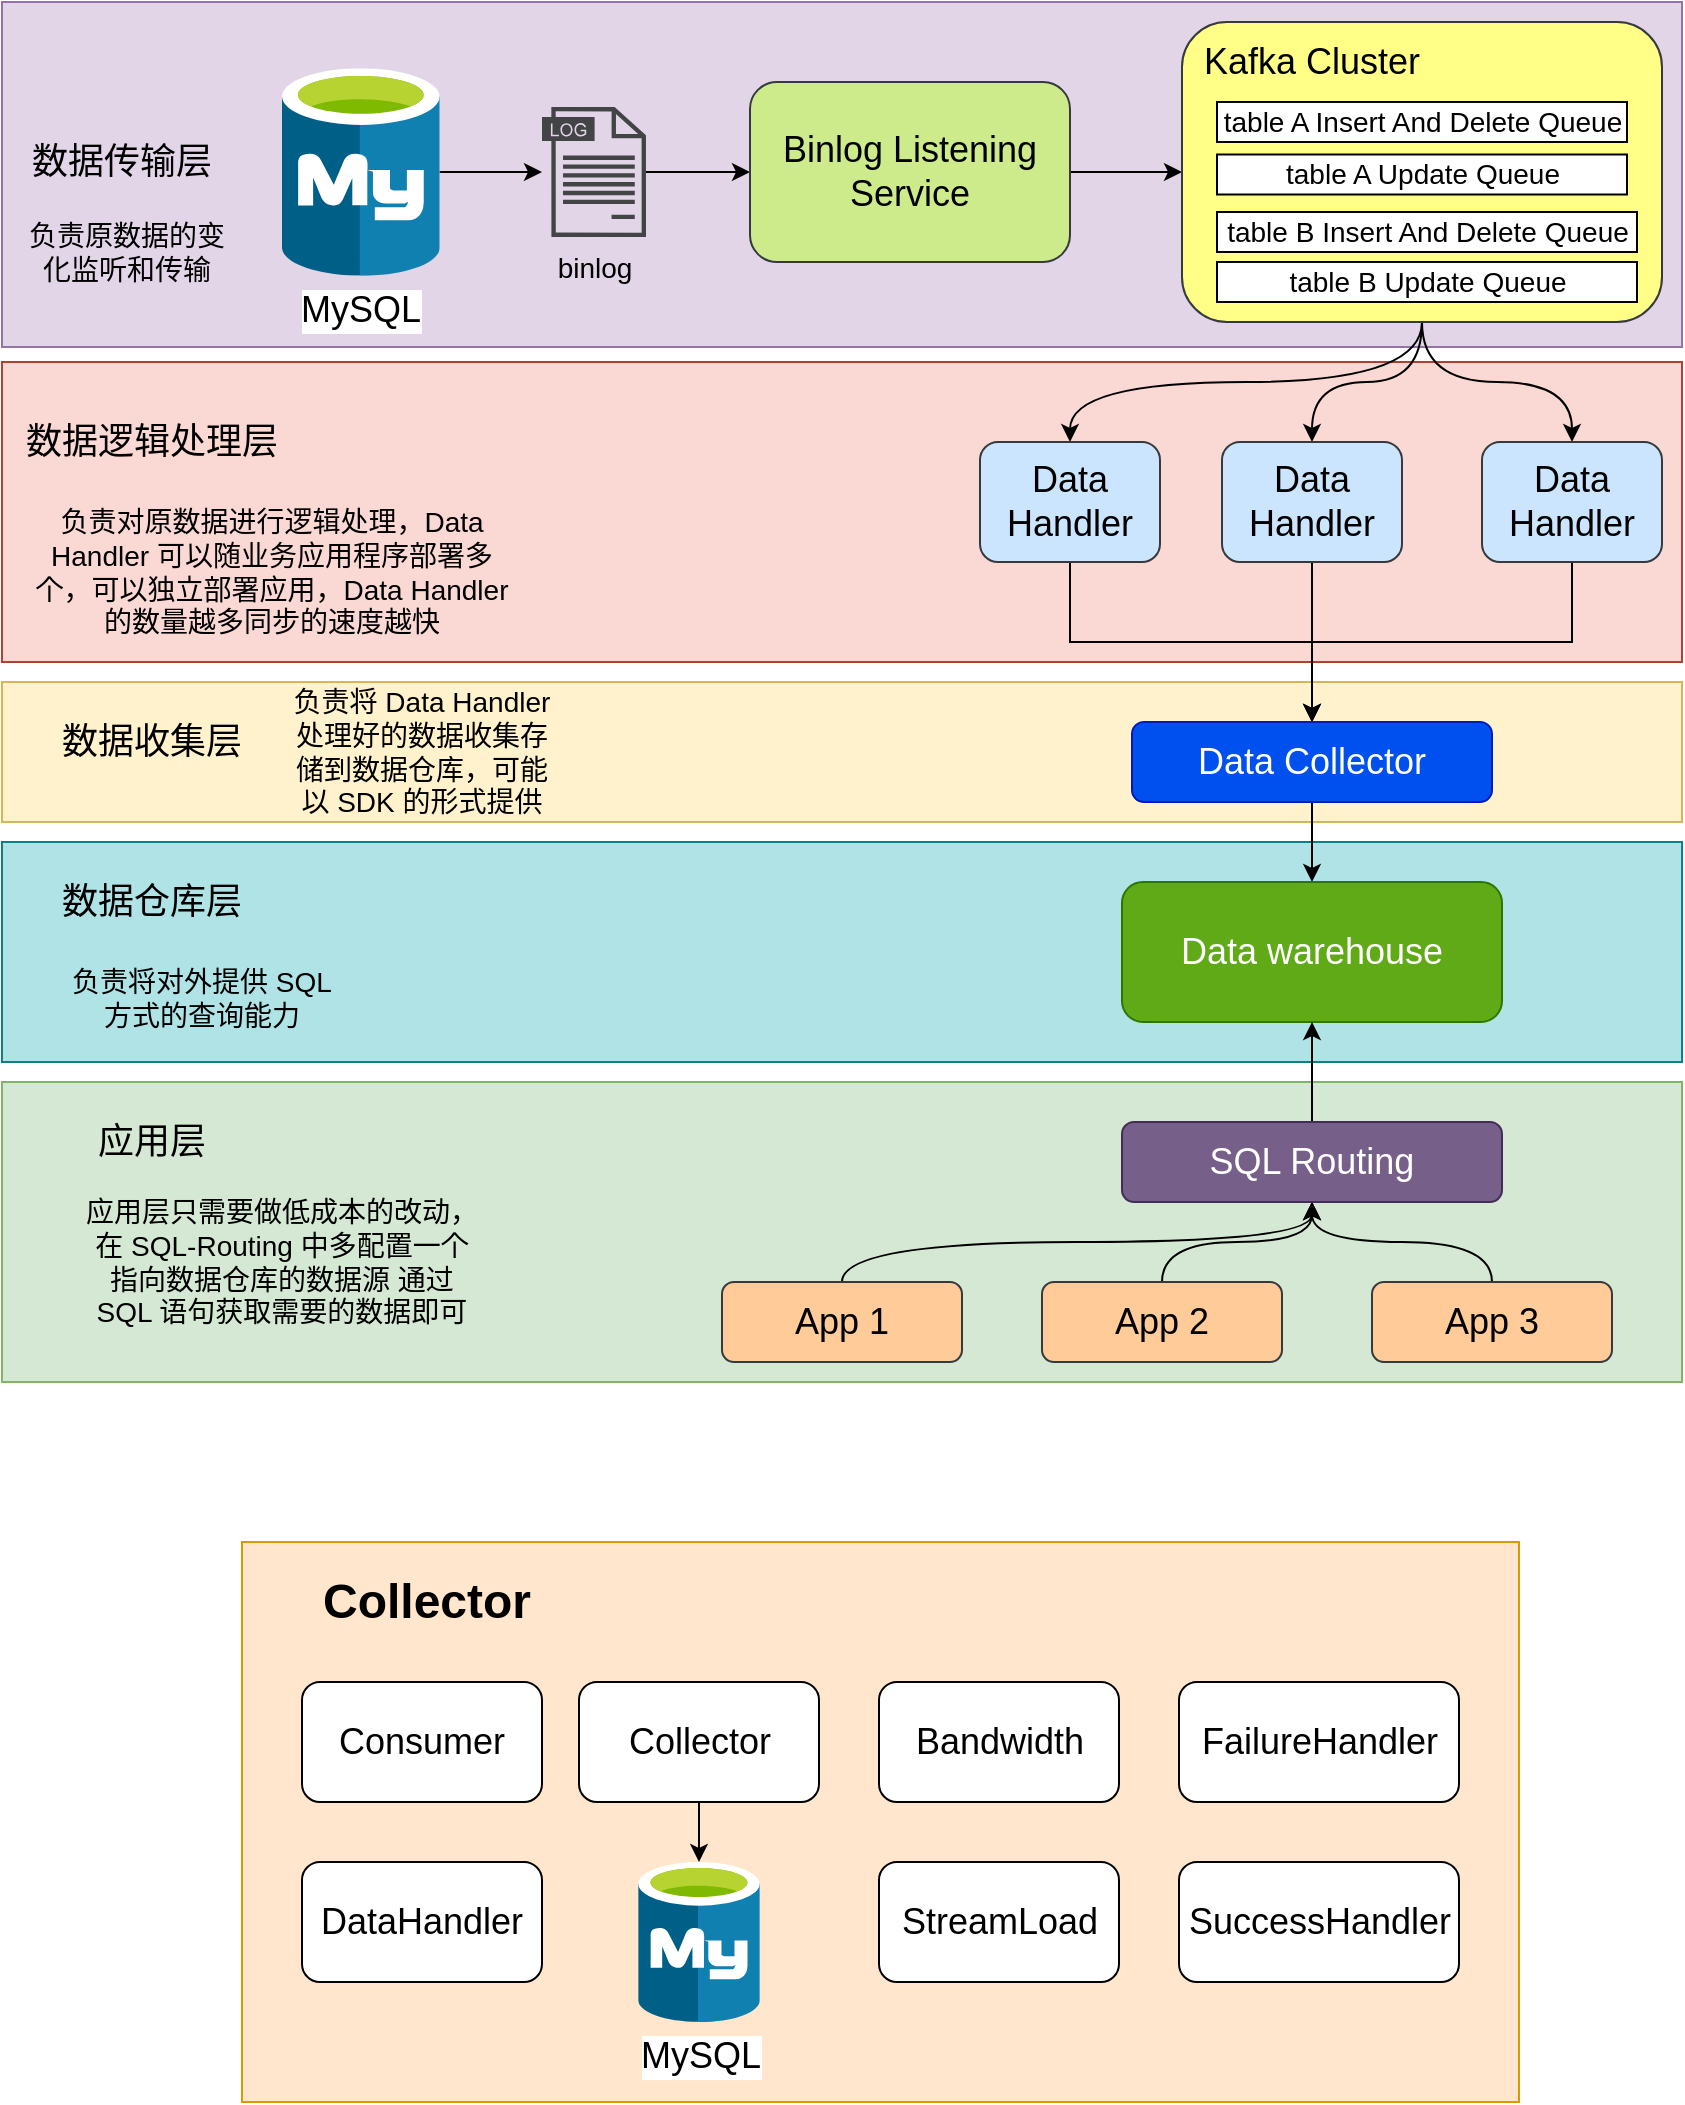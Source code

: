 <mxfile version="22.1.0" type="github">
  <diagram name="第 1 页" id="fvdQje7QBnJbIA5N-9eq">
    <mxGraphModel dx="1841" dy="525" grid="1" gridSize="10" guides="1" tooltips="1" connect="1" arrows="1" fold="1" page="1" pageScale="1" pageWidth="827" pageHeight="1169" math="0" shadow="0">
      <root>
        <mxCell id="0" />
        <mxCell id="1" parent="0" />
        <mxCell id="rCKPDh5g8zp2Qm6e1dsI-7" value="" style="rounded=0;whiteSpace=wrap;html=1;fillColor=#ffe6cc;strokeColor=#d79b00;" parent="1" vertex="1">
          <mxGeometry y="820" width="638.5" height="280" as="geometry" />
        </mxCell>
        <mxCell id="PpvOl07FptSVKd0YgdT2-21" value="" style="rounded=0;whiteSpace=wrap;html=1;fillColor=#d5e8d4;strokeColor=#82b366;fontStyle=1" parent="1" vertex="1">
          <mxGeometry x="-120" y="590" width="840" height="150" as="geometry" />
        </mxCell>
        <mxCell id="PpvOl07FptSVKd0YgdT2-4" value="" style="rounded=0;whiteSpace=wrap;html=1;fillColor=#b0e3e6;strokeColor=#0e8088;fontStyle=1" parent="1" vertex="1">
          <mxGeometry x="-120" y="470" width="840" height="110" as="geometry" />
        </mxCell>
        <mxCell id="PpvOl07FptSVKd0YgdT2-1" value="" style="rounded=0;whiteSpace=wrap;html=1;fillColor=#fff2cc;strokeColor=#d6b656;fontStyle=1" parent="1" vertex="1">
          <mxGeometry x="-120" y="390" width="840" height="70" as="geometry" />
        </mxCell>
        <mxCell id="EBvUZtHYCi4uJlM2uHpY-29" value="" style="rounded=0;whiteSpace=wrap;html=1;fillColor=#fad9d5;strokeColor=#ae4132;fontStyle=1" parent="1" vertex="1">
          <mxGeometry x="-120" y="230" width="840" height="150" as="geometry" />
        </mxCell>
        <mxCell id="EBvUZtHYCi4uJlM2uHpY-27" value="" style="rounded=0;whiteSpace=wrap;html=1;fillColor=#e1d5e7;strokeColor=#9673a6;" parent="1" vertex="1">
          <mxGeometry x="-120" y="50" width="840" height="172.5" as="geometry" />
        </mxCell>
        <mxCell id="EBvUZtHYCi4uJlM2uHpY-3" style="edgeStyle=orthogonalEdgeStyle;rounded=0;orthogonalLoop=1;jettySize=auto;html=1;" parent="1" source="EBvUZtHYCi4uJlM2uHpY-1" target="EBvUZtHYCi4uJlM2uHpY-2" edge="1">
          <mxGeometry relative="1" as="geometry" />
        </mxCell>
        <mxCell id="EBvUZtHYCi4uJlM2uHpY-1" value="&lt;font style=&quot;font-size: 18px;&quot;&gt;MySQL&lt;/font&gt;" style="image;sketch=0;aspect=fixed;html=1;points=[];align=center;fontSize=12;image=img/lib/mscae/Azure_Database_for_MySQL_servers.svg;" parent="1" vertex="1">
          <mxGeometry x="20" y="83.13" width="78.85" height="103.75" as="geometry" />
        </mxCell>
        <mxCell id="EBvUZtHYCi4uJlM2uHpY-6" style="edgeStyle=orthogonalEdgeStyle;rounded=0;orthogonalLoop=1;jettySize=auto;html=1;entryX=0;entryY=0.5;entryDx=0;entryDy=0;" parent="1" source="EBvUZtHYCi4uJlM2uHpY-2" target="EBvUZtHYCi4uJlM2uHpY-4" edge="1">
          <mxGeometry relative="1" as="geometry" />
        </mxCell>
        <mxCell id="EBvUZtHYCi4uJlM2uHpY-2" value="&lt;font style=&quot;font-size: 14px;&quot;&gt;binlog&lt;/font&gt;" style="sketch=0;pointerEvents=1;shadow=0;dashed=0;html=1;strokeColor=none;fillColor=#434445;aspect=fixed;labelPosition=center;verticalLabelPosition=bottom;verticalAlign=top;align=center;outlineConnect=0;shape=mxgraph.vvd.log_files;" parent="1" vertex="1">
          <mxGeometry x="150" y="102.5" width="52" height="65" as="geometry" />
        </mxCell>
        <mxCell id="EBvUZtHYCi4uJlM2uHpY-8" style="edgeStyle=orthogonalEdgeStyle;rounded=0;orthogonalLoop=1;jettySize=auto;html=1;entryX=0;entryY=0.5;entryDx=0;entryDy=0;" parent="1" source="EBvUZtHYCi4uJlM2uHpY-4" target="EBvUZtHYCi4uJlM2uHpY-7" edge="1">
          <mxGeometry relative="1" as="geometry" />
        </mxCell>
        <mxCell id="EBvUZtHYCi4uJlM2uHpY-4" value="&lt;font style=&quot;font-size: 18px;&quot;&gt;Binlog Listening Service&lt;/font&gt;" style="rounded=1;whiteSpace=wrap;html=1;fillColor=#cdeb8b;strokeColor=#36393d;" parent="1" vertex="1">
          <mxGeometry x="254" y="90" width="160" height="90" as="geometry" />
        </mxCell>
        <mxCell id="EBvUZtHYCi4uJlM2uHpY-14" style="edgeStyle=orthogonalEdgeStyle;orthogonalLoop=1;jettySize=auto;html=1;curved=1;" parent="1" source="EBvUZtHYCi4uJlM2uHpY-7" target="EBvUZtHYCi4uJlM2uHpY-11" edge="1">
          <mxGeometry relative="1" as="geometry" />
        </mxCell>
        <mxCell id="EBvUZtHYCi4uJlM2uHpY-15" style="edgeStyle=orthogonalEdgeStyle;orthogonalLoop=1;jettySize=auto;html=1;entryX=0.5;entryY=0;entryDx=0;entryDy=0;exitX=0.5;exitY=1;exitDx=0;exitDy=0;curved=1;" parent="1" source="EBvUZtHYCi4uJlM2uHpY-7" target="EBvUZtHYCi4uJlM2uHpY-9" edge="1">
          <mxGeometry relative="1" as="geometry" />
        </mxCell>
        <mxCell id="EBvUZtHYCi4uJlM2uHpY-16" style="edgeStyle=orthogonalEdgeStyle;orthogonalLoop=1;jettySize=auto;html=1;entryX=0.5;entryY=0;entryDx=0;entryDy=0;exitX=0.5;exitY=1;exitDx=0;exitDy=0;curved=1;" parent="1" source="EBvUZtHYCi4uJlM2uHpY-7" target="EBvUZtHYCi4uJlM2uHpY-12" edge="1">
          <mxGeometry relative="1" as="geometry" />
        </mxCell>
        <mxCell id="EBvUZtHYCi4uJlM2uHpY-7" value="" style="rounded=1;whiteSpace=wrap;html=1;fillColor=#ffff88;strokeColor=#36393d;" parent="1" vertex="1">
          <mxGeometry x="470" y="60" width="240" height="150" as="geometry" />
        </mxCell>
        <mxCell id="EBvUZtHYCi4uJlM2uHpY-23" style="edgeStyle=orthogonalEdgeStyle;rounded=0;orthogonalLoop=1;jettySize=auto;html=1;entryX=0.5;entryY=0;entryDx=0;entryDy=0;exitX=0.5;exitY=1;exitDx=0;exitDy=0;" parent="1" source="EBvUZtHYCi4uJlM2uHpY-9" target="EBvUZtHYCi4uJlM2uHpY-18" edge="1">
          <mxGeometry relative="1" as="geometry" />
        </mxCell>
        <mxCell id="EBvUZtHYCi4uJlM2uHpY-9" value="&lt;font style=&quot;font-size: 18px;&quot;&gt;Data Handler&lt;/font&gt;" style="rounded=1;whiteSpace=wrap;html=1;fillColor=#cce5ff;strokeColor=#36393d;" parent="1" vertex="1">
          <mxGeometry x="369" y="270" width="90" height="60" as="geometry" />
        </mxCell>
        <mxCell id="EBvUZtHYCi4uJlM2uHpY-22" style="edgeStyle=orthogonalEdgeStyle;rounded=0;orthogonalLoop=1;jettySize=auto;html=1;entryX=0.5;entryY=0;entryDx=0;entryDy=0;" parent="1" source="EBvUZtHYCi4uJlM2uHpY-11" target="EBvUZtHYCi4uJlM2uHpY-18" edge="1">
          <mxGeometry relative="1" as="geometry" />
        </mxCell>
        <mxCell id="EBvUZtHYCi4uJlM2uHpY-11" value="&lt;font style=&quot;font-size: 18px;&quot;&gt;Data Handler&lt;/font&gt;" style="rounded=1;whiteSpace=wrap;html=1;fillColor=#cce5ff;strokeColor=#36393d;" parent="1" vertex="1">
          <mxGeometry x="490" y="270" width="90" height="60" as="geometry" />
        </mxCell>
        <mxCell id="EBvUZtHYCi4uJlM2uHpY-24" style="edgeStyle=orthogonalEdgeStyle;rounded=0;orthogonalLoop=1;jettySize=auto;html=1;entryX=0.5;entryY=0;entryDx=0;entryDy=0;exitX=0.5;exitY=1;exitDx=0;exitDy=0;" parent="1" source="EBvUZtHYCi4uJlM2uHpY-12" target="EBvUZtHYCi4uJlM2uHpY-18" edge="1">
          <mxGeometry relative="1" as="geometry" />
        </mxCell>
        <mxCell id="EBvUZtHYCi4uJlM2uHpY-12" value="&lt;font style=&quot;font-size: 18px;&quot;&gt;Data Handler&lt;/font&gt;" style="rounded=1;whiteSpace=wrap;html=1;fillColor=#cce5ff;strokeColor=#36393d;" parent="1" vertex="1">
          <mxGeometry x="620" y="270" width="90" height="60" as="geometry" />
        </mxCell>
        <mxCell id="EBvUZtHYCi4uJlM2uHpY-25" style="edgeStyle=orthogonalEdgeStyle;rounded=0;orthogonalLoop=1;jettySize=auto;html=1;" parent="1" source="EBvUZtHYCi4uJlM2uHpY-18" target="EBvUZtHYCi4uJlM2uHpY-21" edge="1">
          <mxGeometry relative="1" as="geometry" />
        </mxCell>
        <mxCell id="EBvUZtHYCi4uJlM2uHpY-18" value="&lt;font style=&quot;font-size: 18px;&quot;&gt;Data Collector&lt;/font&gt;" style="rounded=1;whiteSpace=wrap;html=1;fillColor=#0050ef;strokeColor=#001DBC;fontColor=#ffffff;" parent="1" vertex="1">
          <mxGeometry x="445" y="410" width="180" height="40" as="geometry" />
        </mxCell>
        <mxCell id="EBvUZtHYCi4uJlM2uHpY-21" value="&lt;font style=&quot;font-size: 18px;&quot;&gt;Data warehouse&lt;/font&gt;" style="rounded=1;whiteSpace=wrap;html=1;fillColor=#60a917;fontColor=#ffffff;strokeColor=#2D7600;" parent="1" vertex="1">
          <mxGeometry x="440" y="490" width="190" height="70" as="geometry" />
        </mxCell>
        <mxCell id="EBvUZtHYCi4uJlM2uHpY-28" value="&lt;font style=&quot;font-size: 18px;&quot;&gt;数据传输层&lt;/font&gt;" style="text;html=1;strokeColor=none;fillColor=none;align=center;verticalAlign=middle;whiteSpace=wrap;rounded=0;" parent="1" vertex="1">
          <mxGeometry x="-110" y="110" width="100" height="40" as="geometry" />
        </mxCell>
        <mxCell id="EBvUZtHYCi4uJlM2uHpY-30" value="&lt;font style=&quot;font-size: 18px;&quot;&gt;数据逻辑处理层&lt;/font&gt;" style="text;html=1;strokeColor=none;fillColor=none;align=center;verticalAlign=middle;whiteSpace=wrap;rounded=0;" parent="1" vertex="1">
          <mxGeometry x="-110" y="250" width="130" height="40" as="geometry" />
        </mxCell>
        <mxCell id="EBvUZtHYCi4uJlM2uHpY-31" value="&lt;font style=&quot;font-size: 14px;&quot;&gt;负责原数据的变化监听和传输&lt;/font&gt;" style="text;html=1;strokeColor=none;fillColor=none;align=center;verticalAlign=middle;whiteSpace=wrap;rounded=0;" parent="1" vertex="1">
          <mxGeometry x="-110" y="152.5" width="105" height="45" as="geometry" />
        </mxCell>
        <mxCell id="EBvUZtHYCi4uJlM2uHpY-32" value="&lt;font style=&quot;font-size: 14px;&quot;&gt;负责对原数据进行逻辑处理，Data Handler 可以随业务应用程序部署多个，可以独立部署应用，Data Handler 的数量越多同步的速度越快&lt;/font&gt;" style="text;html=1;strokeColor=none;fillColor=none;align=center;verticalAlign=middle;whiteSpace=wrap;rounded=0;" parent="1" vertex="1">
          <mxGeometry x="-110" y="300" width="250" height="70" as="geometry" />
        </mxCell>
        <mxCell id="PpvOl07FptSVKd0YgdT2-2" value="&lt;font style=&quot;font-size: 18px;&quot;&gt;数据收集层&lt;/font&gt;" style="text;html=1;strokeColor=none;fillColor=none;align=center;verticalAlign=middle;whiteSpace=wrap;rounded=0;" parent="1" vertex="1">
          <mxGeometry x="-110" y="400" width="130" height="40" as="geometry" />
        </mxCell>
        <mxCell id="PpvOl07FptSVKd0YgdT2-3" value="&lt;font style=&quot;font-size: 14px;&quot;&gt;负责将 Data Handler 处理好的数据收集存储到数据仓库，可能以 SDK 的形式提供&lt;/font&gt;" style="text;html=1;strokeColor=none;fillColor=none;align=center;verticalAlign=middle;whiteSpace=wrap;rounded=0;" parent="1" vertex="1">
          <mxGeometry x="20" y="397.5" width="140" height="55" as="geometry" />
        </mxCell>
        <mxCell id="PpvOl07FptSVKd0YgdT2-30" style="edgeStyle=orthogonalEdgeStyle;orthogonalLoop=1;jettySize=auto;html=1;entryX=0.5;entryY=1;entryDx=0;entryDy=0;exitX=0.5;exitY=0;exitDx=0;exitDy=0;curved=1;" parent="1" source="PpvOl07FptSVKd0YgdT2-5" target="PpvOl07FptSVKd0YgdT2-16" edge="1">
          <mxGeometry relative="1" as="geometry" />
        </mxCell>
        <mxCell id="PpvOl07FptSVKd0YgdT2-5" value="&lt;font style=&quot;font-size: 18px;&quot;&gt;App 1&lt;/font&gt;" style="rounded=1;whiteSpace=wrap;html=1;fillColor=#ffcc99;strokeColor=#36393d;" parent="1" vertex="1">
          <mxGeometry x="240" y="690" width="120" height="40" as="geometry" />
        </mxCell>
        <mxCell id="PpvOl07FptSVKd0YgdT2-31" style="edgeStyle=orthogonalEdgeStyle;orthogonalLoop=1;jettySize=auto;html=1;entryX=0.5;entryY=1;entryDx=0;entryDy=0;curved=1;" parent="1" source="PpvOl07FptSVKd0YgdT2-6" target="PpvOl07FptSVKd0YgdT2-16" edge="1">
          <mxGeometry relative="1" as="geometry" />
        </mxCell>
        <mxCell id="PpvOl07FptSVKd0YgdT2-6" value="&lt;font style=&quot;font-size: 18px;&quot;&gt;App 2&lt;/font&gt;" style="rounded=1;whiteSpace=wrap;html=1;fillColor=#ffcc99;strokeColor=#36393d;" parent="1" vertex="1">
          <mxGeometry x="400" y="690" width="120" height="40" as="geometry" />
        </mxCell>
        <mxCell id="PpvOl07FptSVKd0YgdT2-7" value="&lt;font style=&quot;font-size: 18px;&quot;&gt;数据仓库层&lt;/font&gt;" style="text;html=1;strokeColor=none;fillColor=none;align=center;verticalAlign=middle;whiteSpace=wrap;rounded=0;" parent="1" vertex="1">
          <mxGeometry x="-110" y="480" width="130" height="40" as="geometry" />
        </mxCell>
        <mxCell id="PpvOl07FptSVKd0YgdT2-8" value="&lt;font style=&quot;font-size: 14px;&quot;&gt;负责将对外提供 SQL 方式的查询能力&lt;/font&gt;" style="text;html=1;strokeColor=none;fillColor=none;align=center;verticalAlign=middle;whiteSpace=wrap;rounded=0;" parent="1" vertex="1">
          <mxGeometry x="-90" y="520" width="140" height="55" as="geometry" />
        </mxCell>
        <mxCell id="PpvOl07FptSVKd0YgdT2-11" value="&lt;font style=&quot;font-size: 14px;&quot;&gt;table A Insert And Delete Queue&lt;/font&gt;" style="rounded=0;whiteSpace=wrap;html=1;" parent="1" vertex="1">
          <mxGeometry x="487.5" y="100" width="205" height="20" as="geometry" />
        </mxCell>
        <mxCell id="PpvOl07FptSVKd0YgdT2-12" value="&lt;font style=&quot;font-size: 14px;&quot;&gt;table B Insert And Delete Queue&lt;/font&gt;" style="rounded=0;whiteSpace=wrap;html=1;" parent="1" vertex="1">
          <mxGeometry x="487.5" y="155" width="210" height="20" as="geometry" />
        </mxCell>
        <mxCell id="PpvOl07FptSVKd0YgdT2-13" value="&lt;font style=&quot;font-size: 18px;&quot;&gt;Kafka Cluster&lt;/font&gt;" style="text;html=1;strokeColor=none;fillColor=none;align=center;verticalAlign=middle;whiteSpace=wrap;rounded=0;" parent="1" vertex="1">
          <mxGeometry x="465" y="70" width="140" height="20" as="geometry" />
        </mxCell>
        <mxCell id="PpvOl07FptSVKd0YgdT2-32" style="edgeStyle=orthogonalEdgeStyle;orthogonalLoop=1;jettySize=auto;html=1;entryX=0.5;entryY=1;entryDx=0;entryDy=0;curved=1;" parent="1" source="PpvOl07FptSVKd0YgdT2-14" target="PpvOl07FptSVKd0YgdT2-16" edge="1">
          <mxGeometry relative="1" as="geometry" />
        </mxCell>
        <mxCell id="PpvOl07FptSVKd0YgdT2-14" value="&lt;font style=&quot;font-size: 18px;&quot;&gt;App 3&lt;/font&gt;" style="rounded=1;whiteSpace=wrap;html=1;fillColor=#ffcc99;strokeColor=#36393d;" parent="1" vertex="1">
          <mxGeometry x="565" y="690" width="120" height="40" as="geometry" />
        </mxCell>
        <mxCell id="PpvOl07FptSVKd0YgdT2-24" style="edgeStyle=orthogonalEdgeStyle;rounded=0;orthogonalLoop=1;jettySize=auto;html=1;entryX=0.5;entryY=1;entryDx=0;entryDy=0;" parent="1" source="PpvOl07FptSVKd0YgdT2-16" target="EBvUZtHYCi4uJlM2uHpY-21" edge="1">
          <mxGeometry relative="1" as="geometry" />
        </mxCell>
        <mxCell id="PpvOl07FptSVKd0YgdT2-16" value="&lt;font style=&quot;font-size: 18px;&quot;&gt;SQL Routing&lt;/font&gt;" style="rounded=1;whiteSpace=wrap;html=1;fillColor=#76608a;strokeColor=#432D57;fontColor=#ffffff;" parent="1" vertex="1">
          <mxGeometry x="440" y="610" width="190" height="40" as="geometry" />
        </mxCell>
        <mxCell id="PpvOl07FptSVKd0YgdT2-22" value="&lt;font style=&quot;font-size: 18px;&quot;&gt;应用层&lt;/font&gt;" style="text;html=1;strokeColor=none;fillColor=none;align=center;verticalAlign=middle;whiteSpace=wrap;rounded=0;" parent="1" vertex="1">
          <mxGeometry x="-110" y="600" width="130" height="40" as="geometry" />
        </mxCell>
        <mxCell id="PpvOl07FptSVKd0YgdT2-23" value="&lt;font style=&quot;font-size: 14px;&quot;&gt;应用层只需要做低成本的改动，在 SQL-Routing 中多配置一个指向数据仓库的数据源 通过 SQL 语句获取需要的数据即可&lt;/font&gt;" style="text;html=1;strokeColor=none;fillColor=none;align=center;verticalAlign=middle;whiteSpace=wrap;rounded=0;" parent="1" vertex="1">
          <mxGeometry x="-80" y="640" width="200" height="80" as="geometry" />
        </mxCell>
        <mxCell id="rCKPDh5g8zp2Qm6e1dsI-6" style="edgeStyle=orthogonalEdgeStyle;rounded=0;orthogonalLoop=1;jettySize=auto;html=1;" parent="1" source="rCKPDh5g8zp2Qm6e1dsI-1" target="rCKPDh5g8zp2Qm6e1dsI-5" edge="1">
          <mxGeometry relative="1" as="geometry" />
        </mxCell>
        <mxCell id="rCKPDh5g8zp2Qm6e1dsI-1" value="&lt;font style=&quot;font-size: 18px;&quot;&gt;Collector&lt;/font&gt;" style="rounded=1;whiteSpace=wrap;html=1;" parent="1" vertex="1">
          <mxGeometry x="168.5" y="890" width="120" height="60" as="geometry" />
        </mxCell>
        <mxCell id="rCKPDh5g8zp2Qm6e1dsI-2" value="&lt;font style=&quot;font-size: 18px;&quot;&gt;Bandwidth&lt;/font&gt;" style="rounded=1;whiteSpace=wrap;html=1;" parent="1" vertex="1">
          <mxGeometry x="318.5" y="890" width="120" height="60" as="geometry" />
        </mxCell>
        <mxCell id="rCKPDh5g8zp2Qm6e1dsI-3" value="&lt;font style=&quot;font-size: 18px;&quot;&gt;FailureHandler&lt;/font&gt;" style="rounded=1;whiteSpace=wrap;html=1;" parent="1" vertex="1">
          <mxGeometry x="468.5" y="890" width="140" height="60" as="geometry" />
        </mxCell>
        <mxCell id="rCKPDh5g8zp2Qm6e1dsI-4" value="&lt;span style=&quot;font-size: 18px;&quot;&gt;StreamLoad&lt;/span&gt;" style="rounded=1;whiteSpace=wrap;html=1;" parent="1" vertex="1">
          <mxGeometry x="318.5" y="980" width="120" height="60" as="geometry" />
        </mxCell>
        <mxCell id="rCKPDh5g8zp2Qm6e1dsI-5" value="&lt;font style=&quot;font-size: 18px;&quot;&gt;MySQL&lt;/font&gt;" style="image;sketch=0;aspect=fixed;html=1;points=[];align=center;fontSize=12;image=img/lib/mscae/Azure_Database_for_MySQL_servers.svg;" parent="1" vertex="1">
          <mxGeometry x="198.1" y="980" width="60.8" height="80" as="geometry" />
        </mxCell>
        <mxCell id="rCKPDh5g8zp2Qm6e1dsI-8" value="&lt;font style=&quot;font-size: 24px;&quot;&gt;&lt;b style=&quot;&quot;&gt;Collector&lt;/b&gt;&lt;/font&gt;" style="text;html=1;strokeColor=none;fillColor=none;align=center;verticalAlign=middle;whiteSpace=wrap;rounded=0;" parent="1" vertex="1">
          <mxGeometry x="35" y="830" width="115" height="40" as="geometry" />
        </mxCell>
        <mxCell id="rCKPDh5g8zp2Qm6e1dsI-9" value="&lt;font style=&quot;font-size: 18px;&quot;&gt;SuccessHandler&lt;/font&gt;" style="rounded=1;whiteSpace=wrap;html=1;" parent="1" vertex="1">
          <mxGeometry x="468.5" y="980" width="140" height="60" as="geometry" />
        </mxCell>
        <mxCell id="rCKPDh5g8zp2Qm6e1dsI-10" value="&lt;font style=&quot;font-size: 18px;&quot;&gt;Consumer&lt;/font&gt;" style="rounded=1;whiteSpace=wrap;html=1;" parent="1" vertex="1">
          <mxGeometry x="30" y="890" width="120" height="60" as="geometry" />
        </mxCell>
        <mxCell id="rCKPDh5g8zp2Qm6e1dsI-11" value="&lt;font style=&quot;font-size: 18px;&quot;&gt;DataHandler&lt;/font&gt;" style="rounded=1;whiteSpace=wrap;html=1;" parent="1" vertex="1">
          <mxGeometry x="30" y="980" width="120" height="60" as="geometry" />
        </mxCell>
        <mxCell id="ru303pvk-jmYeo9NtcZW-1" value="&lt;font style=&quot;font-size: 14px;&quot;&gt;table A Update Queue&lt;/font&gt;" style="rounded=0;whiteSpace=wrap;html=1;" vertex="1" parent="1">
          <mxGeometry x="487.5" y="126.25" width="205" height="20" as="geometry" />
        </mxCell>
        <mxCell id="ru303pvk-jmYeo9NtcZW-2" value="&lt;font style=&quot;font-size: 14px;&quot;&gt;table B Update Queue&lt;/font&gt;" style="rounded=0;whiteSpace=wrap;html=1;" vertex="1" parent="1">
          <mxGeometry x="487.5" y="180" width="210" height="20" as="geometry" />
        </mxCell>
      </root>
    </mxGraphModel>
  </diagram>
</mxfile>
